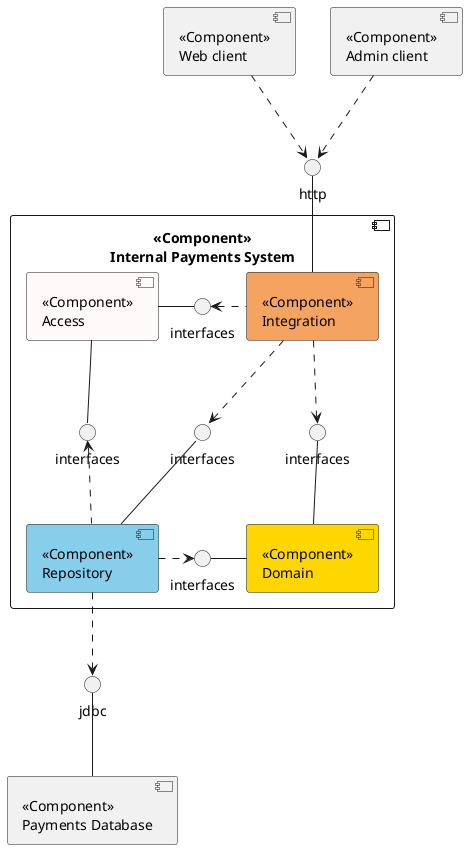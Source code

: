 @startuml Component

component "<<Component>>\nWeb client" as webClient
component "<<Component>>\nAdmin client" as adminClient

component "<<Component>>\nInternal Payments System" {
    component "<<Component>>\nIntegration" as integration #SandyBrown
    component "<<Component>>\nAccess" as access #Snow
    component "<<Component>>\nRepository" as repository #SkyBlue
    component "<<Component>>\nDomain" as domain #Gold

    () "interfaces" as  interface1
    () "interfaces" as  interface2
    () "interfaces" as  interface3
    () "interfaces" as  interface4
    () "interfaces" as  interface5

    access -right- interface1
    interface1 <. integration

    domain -up- interface2
    integration ..> interface2

    domain -left- interface3
    repository .> interface3

    access -down- interface4
    interface4 <.. repository

    integration ..> interface5
    interface5 -down- repository
}

integration -up- http
webClient ..> http
adminClient ..> http

component "<<Component>>\nPayments Database" as paymentsDatabase

repository ..> jdbc
jdbc -- paymentsDatabase
@enduml
